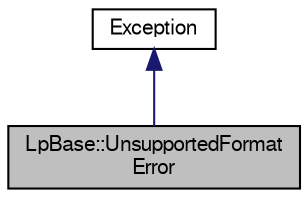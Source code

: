 digraph "LpBase::UnsupportedFormatError"
{
 // LATEX_PDF_SIZE
  edge [fontname="FreeSans",fontsize="10",labelfontname="FreeSans",labelfontsize="10"];
  node [fontname="FreeSans",fontsize="10",shape=record];
  Node0 [label="LpBase::UnsupportedFormat\lError",height=0.2,width=0.4,color="black", fillcolor="grey75", style="filled", fontcolor="black",tooltip="Unsupported file format exception."];
  Node1 -> Node0 [dir="back",color="midnightblue",fontsize="10",style="solid",fontname="FreeSans"];
  Node1 [label="Exception",height=0.2,width=0.4,color="black", fillcolor="white", style="filled",URL="$a02309.html",tooltip="Generic exception class."];
}
